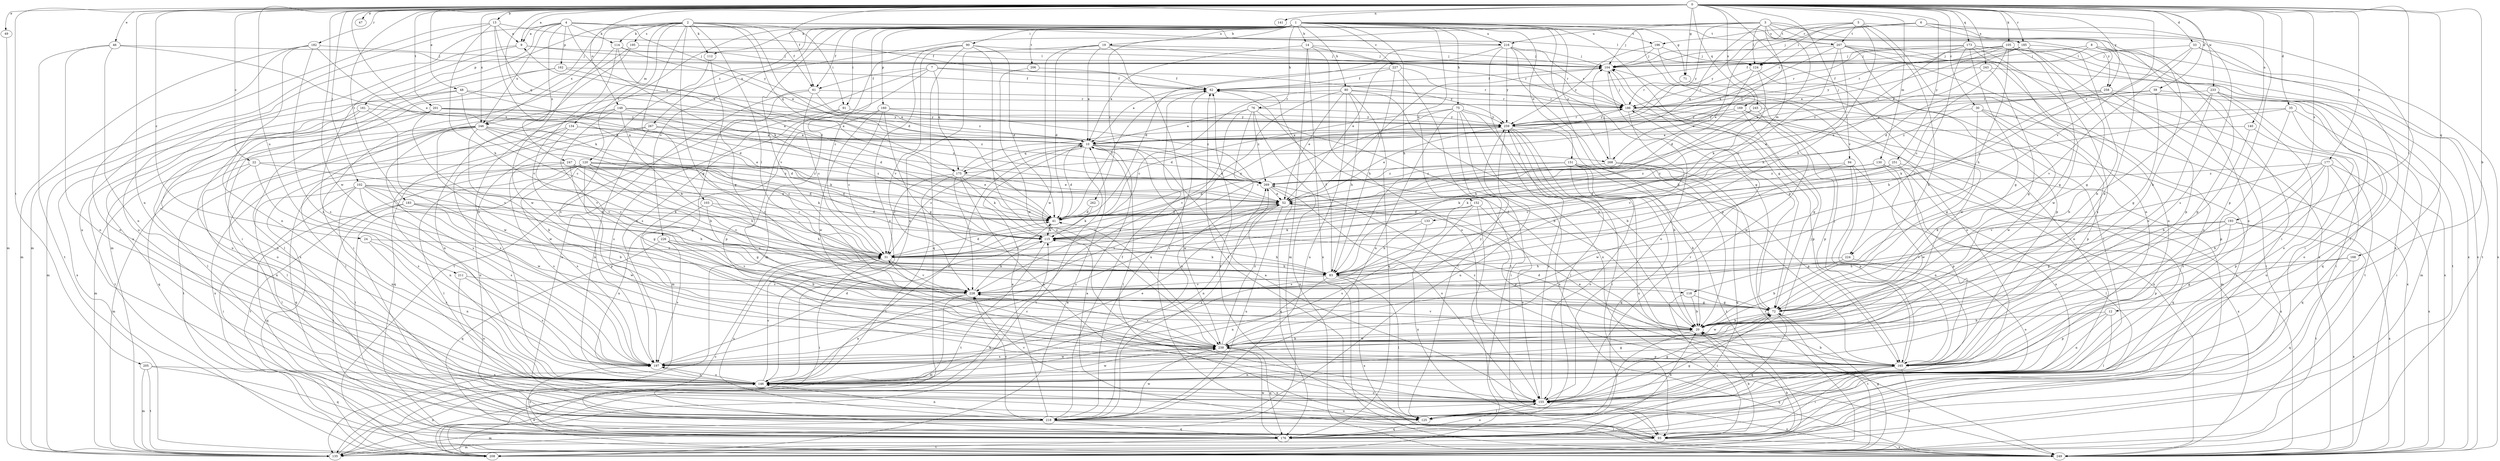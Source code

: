 strict digraph  {
0;
1;
2;
3;
4;
5;
6;
7;
8;
9;
10;
12;
13;
14;
19;
20;
22;
24;
30;
31;
33;
35;
39;
41;
46;
47;
48;
49;
52;
61;
62;
71;
72;
75;
76;
80;
83;
90;
91;
93;
94;
102;
103;
104;
105;
112;
114;
115;
118;
120;
124;
125;
130;
133;
134;
135;
140;
141;
146;
148;
151;
152;
155;
160;
161;
162;
165;
168;
169;
173;
175;
176;
177;
182;
183;
185;
186;
193;
195;
196;
197;
201;
205;
206;
207;
208;
211;
216;
218;
224;
226;
227;
228;
233;
238;
243;
245;
246;
247;
249;
251;
258;
259;
262;
267;
268;
269;
0 -> 9  [label=a];
0 -> 12  [label=b];
0 -> 13  [label=b];
0 -> 22  [label=c];
0 -> 24  [label=c];
0 -> 30  [label=c];
0 -> 33  [label=d];
0 -> 35  [label=d];
0 -> 39  [label=d];
0 -> 46  [label=e];
0 -> 47  [label=e];
0 -> 48  [label=e];
0 -> 49  [label=e];
0 -> 52  [label=e];
0 -> 61  [label=f];
0 -> 71  [label=g];
0 -> 94  [label=j];
0 -> 102  [label=j];
0 -> 105  [label=k];
0 -> 118  [label=l];
0 -> 130  [label=m];
0 -> 133  [label=m];
0 -> 140  [label=n];
0 -> 141  [label=n];
0 -> 146  [label=n];
0 -> 148  [label=o];
0 -> 168  [label=q];
0 -> 169  [label=q];
0 -> 173  [label=q];
0 -> 175  [label=q];
0 -> 177  [label=r];
0 -> 182  [label=r];
0 -> 183  [label=r];
0 -> 185  [label=r];
0 -> 193  [label=s];
0 -> 201  [label=t];
0 -> 205  [label=t];
0 -> 211  [label=u];
0 -> 224  [label=v];
0 -> 233  [label=w];
0 -> 238  [label=w];
0 -> 243  [label=x];
0 -> 245  [label=x];
0 -> 246  [label=x];
0 -> 251  [label=y];
0 -> 258  [label=y];
1 -> 14  [label=b];
1 -> 19  [label=b];
1 -> 20  [label=b];
1 -> 31  [label=c];
1 -> 61  [label=f];
1 -> 71  [label=g];
1 -> 72  [label=g];
1 -> 75  [label=h];
1 -> 76  [label=h];
1 -> 80  [label=h];
1 -> 83  [label=h];
1 -> 90  [label=i];
1 -> 91  [label=i];
1 -> 112  [label=k];
1 -> 146  [label=n];
1 -> 151  [label=o];
1 -> 152  [label=o];
1 -> 160  [label=p];
1 -> 206  [label=t];
1 -> 216  [label=u];
1 -> 224  [label=v];
1 -> 226  [label=v];
1 -> 227  [label=v];
1 -> 228  [label=v];
1 -> 258  [label=y];
1 -> 262  [label=z];
1 -> 267  [label=z];
1 -> 268  [label=z];
2 -> 41  [label=d];
2 -> 61  [label=f];
2 -> 72  [label=g];
2 -> 91  [label=i];
2 -> 93  [label=i];
2 -> 103  [label=j];
2 -> 112  [label=k];
2 -> 114  [label=k];
2 -> 118  [label=l];
2 -> 120  [label=l];
2 -> 134  [label=m];
2 -> 135  [label=m];
2 -> 175  [label=q];
2 -> 195  [label=s];
2 -> 196  [label=s];
2 -> 207  [label=t];
2 -> 246  [label=x];
3 -> 52  [label=e];
3 -> 93  [label=i];
3 -> 104  [label=j];
3 -> 124  [label=l];
3 -> 155  [label=o];
3 -> 175  [label=q];
3 -> 185  [label=r];
3 -> 207  [label=t];
3 -> 216  [label=u];
3 -> 246  [label=x];
3 -> 259  [label=y];
3 -> 268  [label=z];
4 -> 9  [label=a];
4 -> 114  [label=k];
4 -> 115  [label=k];
4 -> 124  [label=l];
4 -> 161  [label=p];
4 -> 162  [label=p];
4 -> 216  [label=u];
4 -> 218  [label=u];
4 -> 246  [label=x];
4 -> 247  [label=x];
4 -> 259  [label=y];
5 -> 20  [label=b];
5 -> 52  [label=e];
5 -> 83  [label=h];
5 -> 124  [label=l];
5 -> 146  [label=n];
5 -> 207  [label=t];
5 -> 249  [label=x];
5 -> 259  [label=y];
6 -> 20  [label=b];
6 -> 104  [label=j];
6 -> 165  [label=p];
6 -> 186  [label=r];
6 -> 196  [label=s];
6 -> 197  [label=s];
7 -> 61  [label=f];
7 -> 62  [label=f];
7 -> 175  [label=q];
7 -> 197  [label=s];
7 -> 208  [label=t];
7 -> 259  [label=y];
8 -> 20  [label=b];
8 -> 41  [label=d];
8 -> 104  [label=j];
8 -> 124  [label=l];
8 -> 165  [label=p];
8 -> 208  [label=t];
9 -> 104  [label=j];
9 -> 124  [label=l];
9 -> 197  [label=s];
9 -> 218  [label=u];
10 -> 9  [label=a];
10 -> 31  [label=c];
10 -> 41  [label=d];
10 -> 52  [label=e];
10 -> 125  [label=l];
10 -> 146  [label=n];
10 -> 175  [label=q];
10 -> 208  [label=t];
10 -> 238  [label=w];
10 -> 268  [label=z];
12 -> 20  [label=b];
12 -> 125  [label=l];
12 -> 146  [label=n];
12 -> 165  [label=p];
13 -> 9  [label=a];
13 -> 10  [label=a];
13 -> 62  [label=f];
13 -> 83  [label=h];
13 -> 115  [label=k];
13 -> 135  [label=m];
13 -> 218  [label=u];
14 -> 10  [label=a];
14 -> 104  [label=j];
14 -> 135  [label=m];
14 -> 155  [label=o];
14 -> 186  [label=r];
14 -> 249  [label=x];
19 -> 10  [label=a];
19 -> 41  [label=d];
19 -> 93  [label=i];
19 -> 104  [label=j];
19 -> 146  [label=n];
19 -> 186  [label=r];
19 -> 238  [label=w];
20 -> 41  [label=d];
20 -> 62  [label=f];
20 -> 125  [label=l];
20 -> 228  [label=v];
20 -> 238  [label=w];
22 -> 31  [label=c];
22 -> 135  [label=m];
22 -> 146  [label=n];
22 -> 197  [label=s];
22 -> 269  [label=z];
24 -> 31  [label=c];
24 -> 146  [label=n];
24 -> 197  [label=s];
30 -> 72  [label=g];
30 -> 165  [label=p];
30 -> 238  [label=w];
30 -> 249  [label=x];
30 -> 259  [label=y];
31 -> 41  [label=d];
31 -> 52  [label=e];
31 -> 83  [label=h];
31 -> 93  [label=i];
31 -> 218  [label=u];
31 -> 228  [label=v];
33 -> 31  [label=c];
33 -> 104  [label=j];
33 -> 125  [label=l];
33 -> 228  [label=v];
33 -> 249  [label=x];
35 -> 93  [label=i];
35 -> 115  [label=k];
35 -> 155  [label=o];
35 -> 165  [label=p];
35 -> 259  [label=y];
39 -> 72  [label=g];
39 -> 176  [label=q];
39 -> 186  [label=r];
39 -> 269  [label=z];
41 -> 62  [label=f];
41 -> 115  [label=k];
41 -> 259  [label=y];
46 -> 104  [label=j];
46 -> 146  [label=n];
46 -> 155  [label=o];
46 -> 208  [label=t];
46 -> 269  [label=z];
48 -> 31  [label=c];
48 -> 41  [label=d];
48 -> 135  [label=m];
48 -> 186  [label=r];
48 -> 249  [label=x];
49 -> 135  [label=m];
52 -> 41  [label=d];
52 -> 104  [label=j];
52 -> 146  [label=n];
52 -> 165  [label=p];
52 -> 197  [label=s];
52 -> 218  [label=u];
52 -> 228  [label=v];
61 -> 10  [label=a];
61 -> 31  [label=c];
61 -> 165  [label=p];
61 -> 186  [label=r];
61 -> 218  [label=u];
62 -> 186  [label=r];
62 -> 218  [label=u];
71 -> 155  [label=o];
71 -> 186  [label=r];
72 -> 20  [label=b];
72 -> 176  [label=q];
72 -> 208  [label=t];
72 -> 238  [label=w];
75 -> 20  [label=b];
75 -> 31  [label=c];
75 -> 41  [label=d];
75 -> 93  [label=i];
75 -> 125  [label=l];
75 -> 146  [label=n];
75 -> 249  [label=x];
75 -> 259  [label=y];
76 -> 10  [label=a];
76 -> 20  [label=b];
76 -> 218  [label=u];
76 -> 228  [label=v];
76 -> 249  [label=x];
76 -> 259  [label=y];
76 -> 269  [label=z];
80 -> 20  [label=b];
80 -> 31  [label=c];
80 -> 52  [label=e];
80 -> 83  [label=h];
80 -> 176  [label=q];
80 -> 186  [label=r];
80 -> 197  [label=s];
80 -> 218  [label=u];
83 -> 62  [label=f];
83 -> 115  [label=k];
83 -> 125  [label=l];
83 -> 146  [label=n];
83 -> 228  [label=v];
83 -> 249  [label=x];
90 -> 41  [label=d];
90 -> 104  [label=j];
90 -> 135  [label=m];
90 -> 146  [label=n];
90 -> 155  [label=o];
90 -> 176  [label=q];
90 -> 228  [label=v];
91 -> 165  [label=p];
91 -> 197  [label=s];
91 -> 259  [label=y];
93 -> 10  [label=a];
93 -> 20  [label=b];
93 -> 62  [label=f];
93 -> 135  [label=m];
93 -> 249  [label=x];
94 -> 146  [label=n];
94 -> 165  [label=p];
94 -> 238  [label=w];
94 -> 249  [label=x];
94 -> 269  [label=z];
102 -> 20  [label=b];
102 -> 31  [label=c];
102 -> 52  [label=e];
102 -> 93  [label=i];
102 -> 115  [label=k];
102 -> 125  [label=l];
102 -> 146  [label=n];
102 -> 197  [label=s];
102 -> 238  [label=w];
103 -> 41  [label=d];
103 -> 72  [label=g];
103 -> 83  [label=h];
103 -> 146  [label=n];
104 -> 62  [label=f];
104 -> 72  [label=g];
104 -> 155  [label=o];
105 -> 10  [label=a];
105 -> 31  [label=c];
105 -> 72  [label=g];
105 -> 83  [label=h];
105 -> 104  [label=j];
105 -> 186  [label=r];
105 -> 249  [label=x];
105 -> 259  [label=y];
112 -> 72  [label=g];
112 -> 197  [label=s];
114 -> 10  [label=a];
114 -> 41  [label=d];
114 -> 104  [label=j];
114 -> 228  [label=v];
114 -> 238  [label=w];
115 -> 31  [label=c];
115 -> 83  [label=h];
115 -> 208  [label=t];
118 -> 20  [label=b];
118 -> 72  [label=g];
118 -> 93  [label=i];
120 -> 31  [label=c];
120 -> 41  [label=d];
120 -> 52  [label=e];
120 -> 83  [label=h];
120 -> 93  [label=i];
120 -> 125  [label=l];
120 -> 165  [label=p];
120 -> 176  [label=q];
120 -> 197  [label=s];
120 -> 208  [label=t];
120 -> 228  [label=v];
120 -> 269  [label=z];
124 -> 41  [label=d];
124 -> 115  [label=k];
124 -> 186  [label=r];
124 -> 238  [label=w];
125 -> 20  [label=b];
125 -> 62  [label=f];
125 -> 176  [label=q];
130 -> 41  [label=d];
130 -> 115  [label=k];
130 -> 125  [label=l];
130 -> 155  [label=o];
130 -> 238  [label=w];
130 -> 249  [label=x];
130 -> 269  [label=z];
133 -> 83  [label=h];
133 -> 115  [label=k];
133 -> 197  [label=s];
134 -> 10  [label=a];
134 -> 115  [label=k];
134 -> 197  [label=s];
134 -> 228  [label=v];
134 -> 249  [label=x];
135 -> 20  [label=b];
135 -> 31  [label=c];
135 -> 146  [label=n];
140 -> 10  [label=a];
140 -> 20  [label=b];
140 -> 218  [label=u];
146 -> 31  [label=c];
146 -> 52  [label=e];
146 -> 72  [label=g];
146 -> 155  [label=o];
146 -> 197  [label=s];
146 -> 238  [label=w];
148 -> 10  [label=a];
148 -> 41  [label=d];
148 -> 83  [label=h];
148 -> 125  [label=l];
148 -> 146  [label=n];
148 -> 228  [label=v];
148 -> 259  [label=y];
151 -> 20  [label=b];
151 -> 41  [label=d];
151 -> 155  [label=o];
151 -> 165  [label=p];
151 -> 176  [label=q];
151 -> 208  [label=t];
151 -> 269  [label=z];
152 -> 41  [label=d];
152 -> 93  [label=i];
152 -> 155  [label=o];
152 -> 197  [label=s];
152 -> 249  [label=x];
155 -> 10  [label=a];
155 -> 72  [label=g];
155 -> 104  [label=j];
155 -> 125  [label=l];
155 -> 146  [label=n];
155 -> 186  [label=r];
155 -> 218  [label=u];
155 -> 228  [label=v];
155 -> 259  [label=y];
160 -> 31  [label=c];
160 -> 72  [label=g];
160 -> 135  [label=m];
160 -> 238  [label=w];
160 -> 259  [label=y];
160 -> 269  [label=z];
161 -> 155  [label=o];
161 -> 208  [label=t];
161 -> 238  [label=w];
161 -> 259  [label=y];
162 -> 62  [label=f];
162 -> 125  [label=l];
162 -> 218  [label=u];
162 -> 269  [label=z];
165 -> 20  [label=b];
165 -> 31  [label=c];
165 -> 52  [label=e];
165 -> 93  [label=i];
165 -> 104  [label=j];
165 -> 146  [label=n];
165 -> 176  [label=q];
165 -> 208  [label=t];
165 -> 269  [label=z];
168 -> 72  [label=g];
168 -> 83  [label=h];
168 -> 176  [label=q];
168 -> 249  [label=x];
169 -> 10  [label=a];
169 -> 72  [label=g];
169 -> 135  [label=m];
169 -> 165  [label=p];
169 -> 259  [label=y];
173 -> 72  [label=g];
173 -> 93  [label=i];
173 -> 104  [label=j];
173 -> 165  [label=p];
173 -> 186  [label=r];
173 -> 197  [label=s];
173 -> 228  [label=v];
173 -> 238  [label=w];
173 -> 269  [label=z];
175 -> 31  [label=c];
175 -> 52  [label=e];
175 -> 115  [label=k];
175 -> 155  [label=o];
175 -> 208  [label=t];
175 -> 228  [label=v];
175 -> 259  [label=y];
176 -> 155  [label=o];
176 -> 197  [label=s];
176 -> 208  [label=t];
176 -> 238  [label=w];
177 -> 20  [label=b];
177 -> 165  [label=p];
177 -> 176  [label=q];
177 -> 197  [label=s];
177 -> 228  [label=v];
177 -> 249  [label=x];
177 -> 269  [label=z];
182 -> 104  [label=j];
182 -> 115  [label=k];
182 -> 135  [label=m];
182 -> 146  [label=n];
182 -> 155  [label=o];
182 -> 197  [label=s];
183 -> 41  [label=d];
183 -> 83  [label=h];
183 -> 93  [label=i];
183 -> 176  [label=q];
183 -> 238  [label=w];
185 -> 10  [label=a];
185 -> 20  [label=b];
185 -> 62  [label=f];
185 -> 72  [label=g];
185 -> 104  [label=j];
185 -> 249  [label=x];
186 -> 104  [label=j];
186 -> 165  [label=p];
186 -> 228  [label=v];
186 -> 249  [label=x];
186 -> 259  [label=y];
193 -> 72  [label=g];
193 -> 115  [label=k];
193 -> 165  [label=p];
193 -> 208  [label=t];
193 -> 228  [label=v];
193 -> 249  [label=x];
195 -> 93  [label=i];
195 -> 104  [label=j];
195 -> 249  [label=x];
196 -> 104  [label=j];
196 -> 125  [label=l];
196 -> 155  [label=o];
196 -> 259  [label=y];
197 -> 41  [label=d];
197 -> 146  [label=n];
197 -> 238  [label=w];
201 -> 10  [label=a];
201 -> 125  [label=l];
201 -> 146  [label=n];
201 -> 228  [label=v];
201 -> 259  [label=y];
201 -> 269  [label=z];
205 -> 135  [label=m];
205 -> 146  [label=n];
205 -> 176  [label=q];
205 -> 208  [label=t];
206 -> 62  [label=f];
206 -> 238  [label=w];
207 -> 10  [label=a];
207 -> 31  [label=c];
207 -> 83  [label=h];
207 -> 104  [label=j];
207 -> 146  [label=n];
207 -> 155  [label=o];
207 -> 165  [label=p];
207 -> 249  [label=x];
208 -> 10  [label=a];
208 -> 72  [label=g];
208 -> 115  [label=k];
211 -> 155  [label=o];
211 -> 197  [label=s];
211 -> 228  [label=v];
216 -> 41  [label=d];
216 -> 52  [label=e];
216 -> 72  [label=g];
216 -> 104  [label=j];
216 -> 165  [label=p];
216 -> 186  [label=r];
216 -> 249  [label=x];
216 -> 259  [label=y];
218 -> 10  [label=a];
218 -> 62  [label=f];
218 -> 72  [label=g];
218 -> 93  [label=i];
218 -> 135  [label=m];
218 -> 146  [label=n];
218 -> 176  [label=q];
218 -> 228  [label=v];
218 -> 238  [label=w];
218 -> 269  [label=z];
224 -> 20  [label=b];
224 -> 83  [label=h];
224 -> 155  [label=o];
226 -> 20  [label=b];
226 -> 31  [label=c];
226 -> 176  [label=q];
226 -> 197  [label=s];
226 -> 228  [label=v];
227 -> 10  [label=a];
227 -> 62  [label=f];
227 -> 83  [label=h];
227 -> 186  [label=r];
227 -> 208  [label=t];
228 -> 72  [label=g];
228 -> 115  [label=k];
228 -> 135  [label=m];
228 -> 146  [label=n];
233 -> 20  [label=b];
233 -> 93  [label=i];
233 -> 135  [label=m];
233 -> 155  [label=o];
233 -> 186  [label=r];
233 -> 238  [label=w];
238 -> 20  [label=b];
238 -> 165  [label=p];
238 -> 176  [label=q];
238 -> 197  [label=s];
238 -> 228  [label=v];
238 -> 259  [label=y];
238 -> 269  [label=z];
243 -> 52  [label=e];
243 -> 62  [label=f];
243 -> 72  [label=g];
243 -> 208  [label=t];
245 -> 83  [label=h];
245 -> 93  [label=i];
245 -> 238  [label=w];
245 -> 259  [label=y];
246 -> 10  [label=a];
246 -> 20  [label=b];
246 -> 31  [label=c];
246 -> 41  [label=d];
246 -> 52  [label=e];
246 -> 125  [label=l];
246 -> 135  [label=m];
246 -> 176  [label=q];
246 -> 197  [label=s];
246 -> 208  [label=t];
246 -> 238  [label=w];
247 -> 31  [label=c];
247 -> 41  [label=d];
247 -> 72  [label=g];
247 -> 83  [label=h];
247 -> 115  [label=k];
247 -> 146  [label=n];
247 -> 197  [label=s];
247 -> 269  [label=z];
249 -> 146  [label=n];
249 -> 155  [label=o];
251 -> 31  [label=c];
251 -> 115  [label=k];
251 -> 165  [label=p];
251 -> 176  [label=q];
251 -> 269  [label=z];
258 -> 52  [label=e];
258 -> 83  [label=h];
258 -> 93  [label=i];
258 -> 186  [label=r];
258 -> 208  [label=t];
258 -> 249  [label=x];
259 -> 10  [label=a];
259 -> 20  [label=b];
259 -> 52  [label=e];
259 -> 93  [label=i];
259 -> 125  [label=l];
259 -> 186  [label=r];
259 -> 218  [label=u];
259 -> 249  [label=x];
262 -> 41  [label=d];
262 -> 115  [label=k];
267 -> 10  [label=a];
267 -> 146  [label=n];
267 -> 176  [label=q];
267 -> 218  [label=u];
267 -> 269  [label=z];
268 -> 104  [label=j];
268 -> 176  [label=q];
268 -> 208  [label=t];
268 -> 269  [label=z];
269 -> 52  [label=e];
269 -> 155  [label=o];
269 -> 176  [label=q];
}
